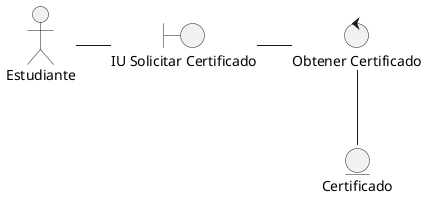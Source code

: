 @startuml clase_analisis 

actor Estudiante
boundary "IU Solicitar Certificado" as solicitar_certificado
control "Obtener Certificado" as controlador 
entity Certificado 

Estudiante -r- solicitar_certificado
solicitar_certificado -r- controlador
controlador -- Certificado

@enduml